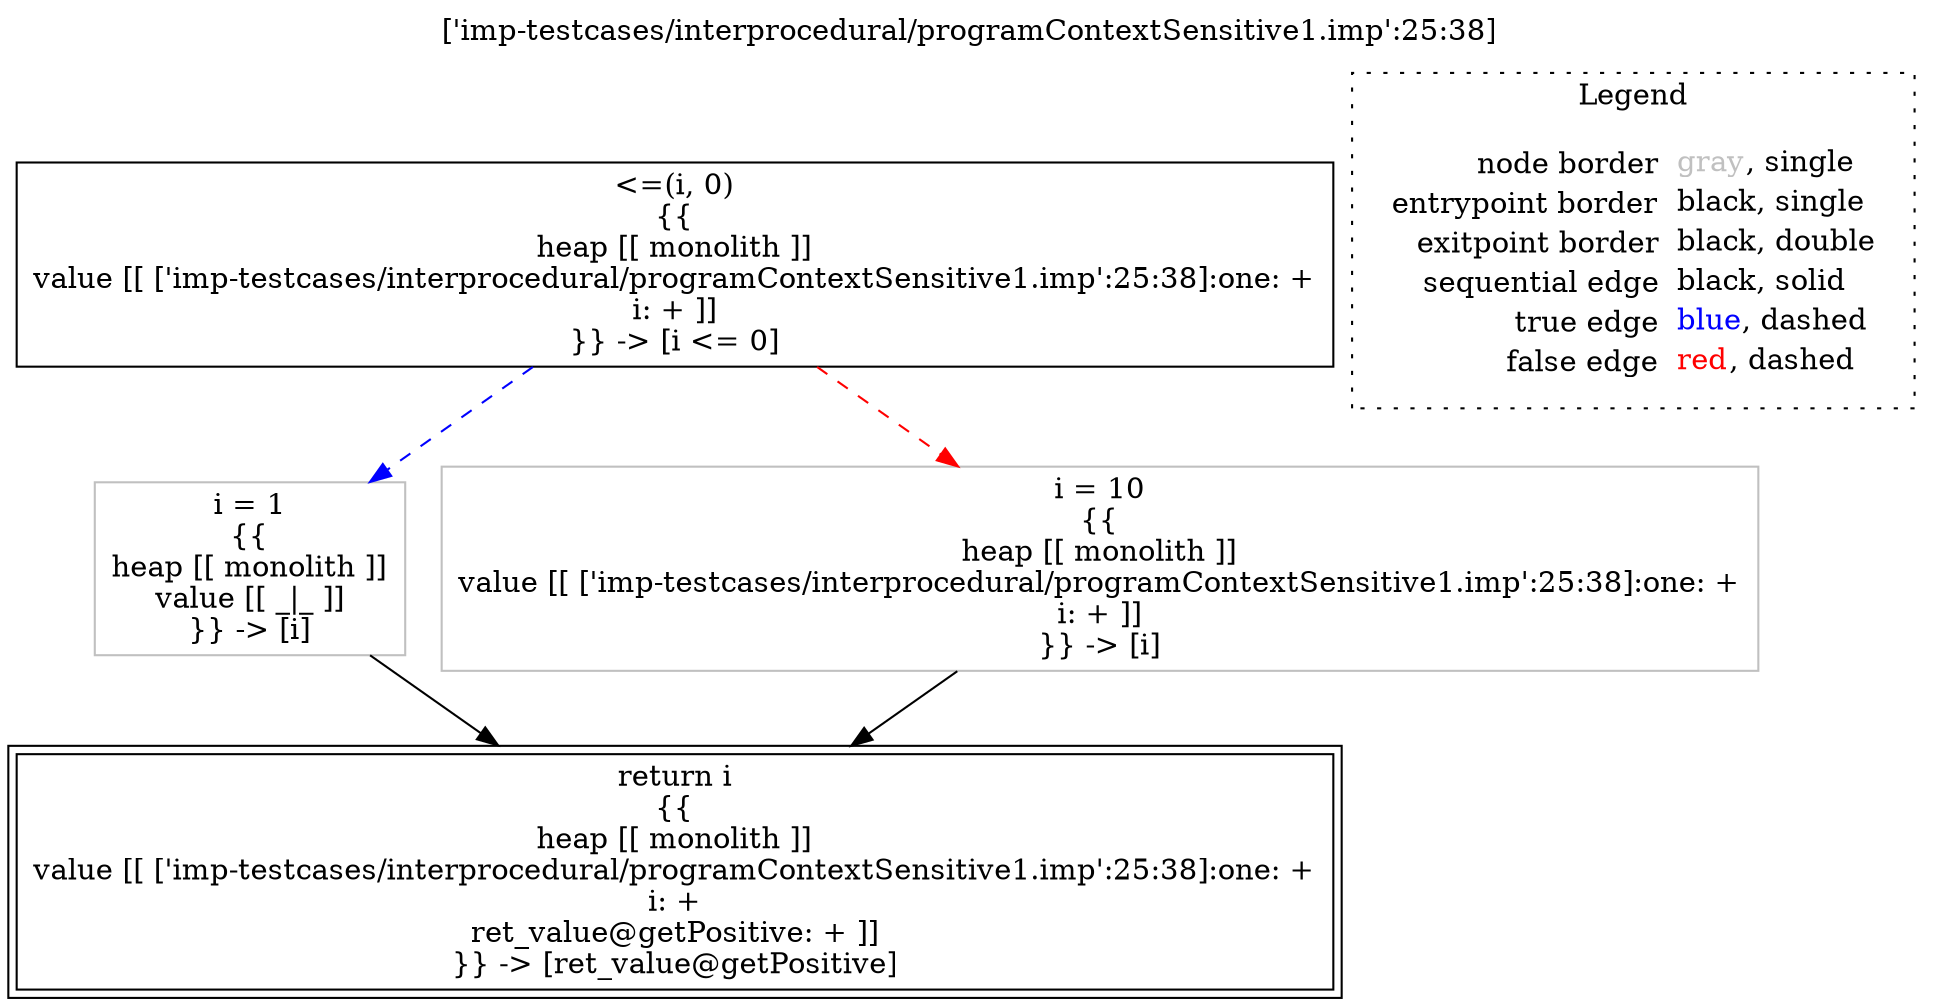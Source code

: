 digraph {
	labelloc="t";
	label="['imp-testcases/interprocedural/programContextSensitive1.imp':25:38]";
	"node0" [shape="rect",color="black",label=<&lt;=(i, 0)<BR/>{{<BR/>heap [[ monolith ]]<BR/>value [[ ['imp-testcases/interprocedural/programContextSensitive1.imp':25:38]:one: +<BR/>i: + ]]<BR/>}} -&gt; [i &lt;= 0]>];
	"node1" [shape="rect",color="black",peripheries="2",label=<return i<BR/>{{<BR/>heap [[ monolith ]]<BR/>value [[ ['imp-testcases/interprocedural/programContextSensitive1.imp':25:38]:one: +<BR/>i: +<BR/>ret_value@getPositive: + ]]<BR/>}} -&gt; [ret_value@getPositive]>];
	"node2" [shape="rect",color="gray",label=<i = 1<BR/>{{<BR/>heap [[ monolith ]]<BR/>value [[ _|_ ]]<BR/>}} -&gt; [i]>];
	"node3" [shape="rect",color="gray",label=<i = 10<BR/>{{<BR/>heap [[ monolith ]]<BR/>value [[ ['imp-testcases/interprocedural/programContextSensitive1.imp':25:38]:one: +<BR/>i: + ]]<BR/>}} -&gt; [i]>];
	"node0" -> "node2" [color="blue",style="dashed"];
	"node0" -> "node3" [color="red",style="dashed"];
	"node2" -> "node1" [color="black"];
	"node3" -> "node1" [color="black"];
subgraph cluster_legend {
	label="Legend";
	style=dotted;
	node [shape=plaintext];
	"legend" [label=<<table border="0" cellpadding="2" cellspacing="0" cellborder="0"><tr><td align="right">node border&nbsp;</td><td align="left"><font color="gray">gray</font>, single</td></tr><tr><td align="right">entrypoint border&nbsp;</td><td align="left"><font color="black">black</font>, single</td></tr><tr><td align="right">exitpoint border&nbsp;</td><td align="left"><font color="black">black</font>, double</td></tr><tr><td align="right">sequential edge&nbsp;</td><td align="left"><font color="black">black</font>, solid</td></tr><tr><td align="right">true edge&nbsp;</td><td align="left"><font color="blue">blue</font>, dashed</td></tr><tr><td align="right">false edge&nbsp;</td><td align="left"><font color="red">red</font>, dashed</td></tr></table>>];
}

}

